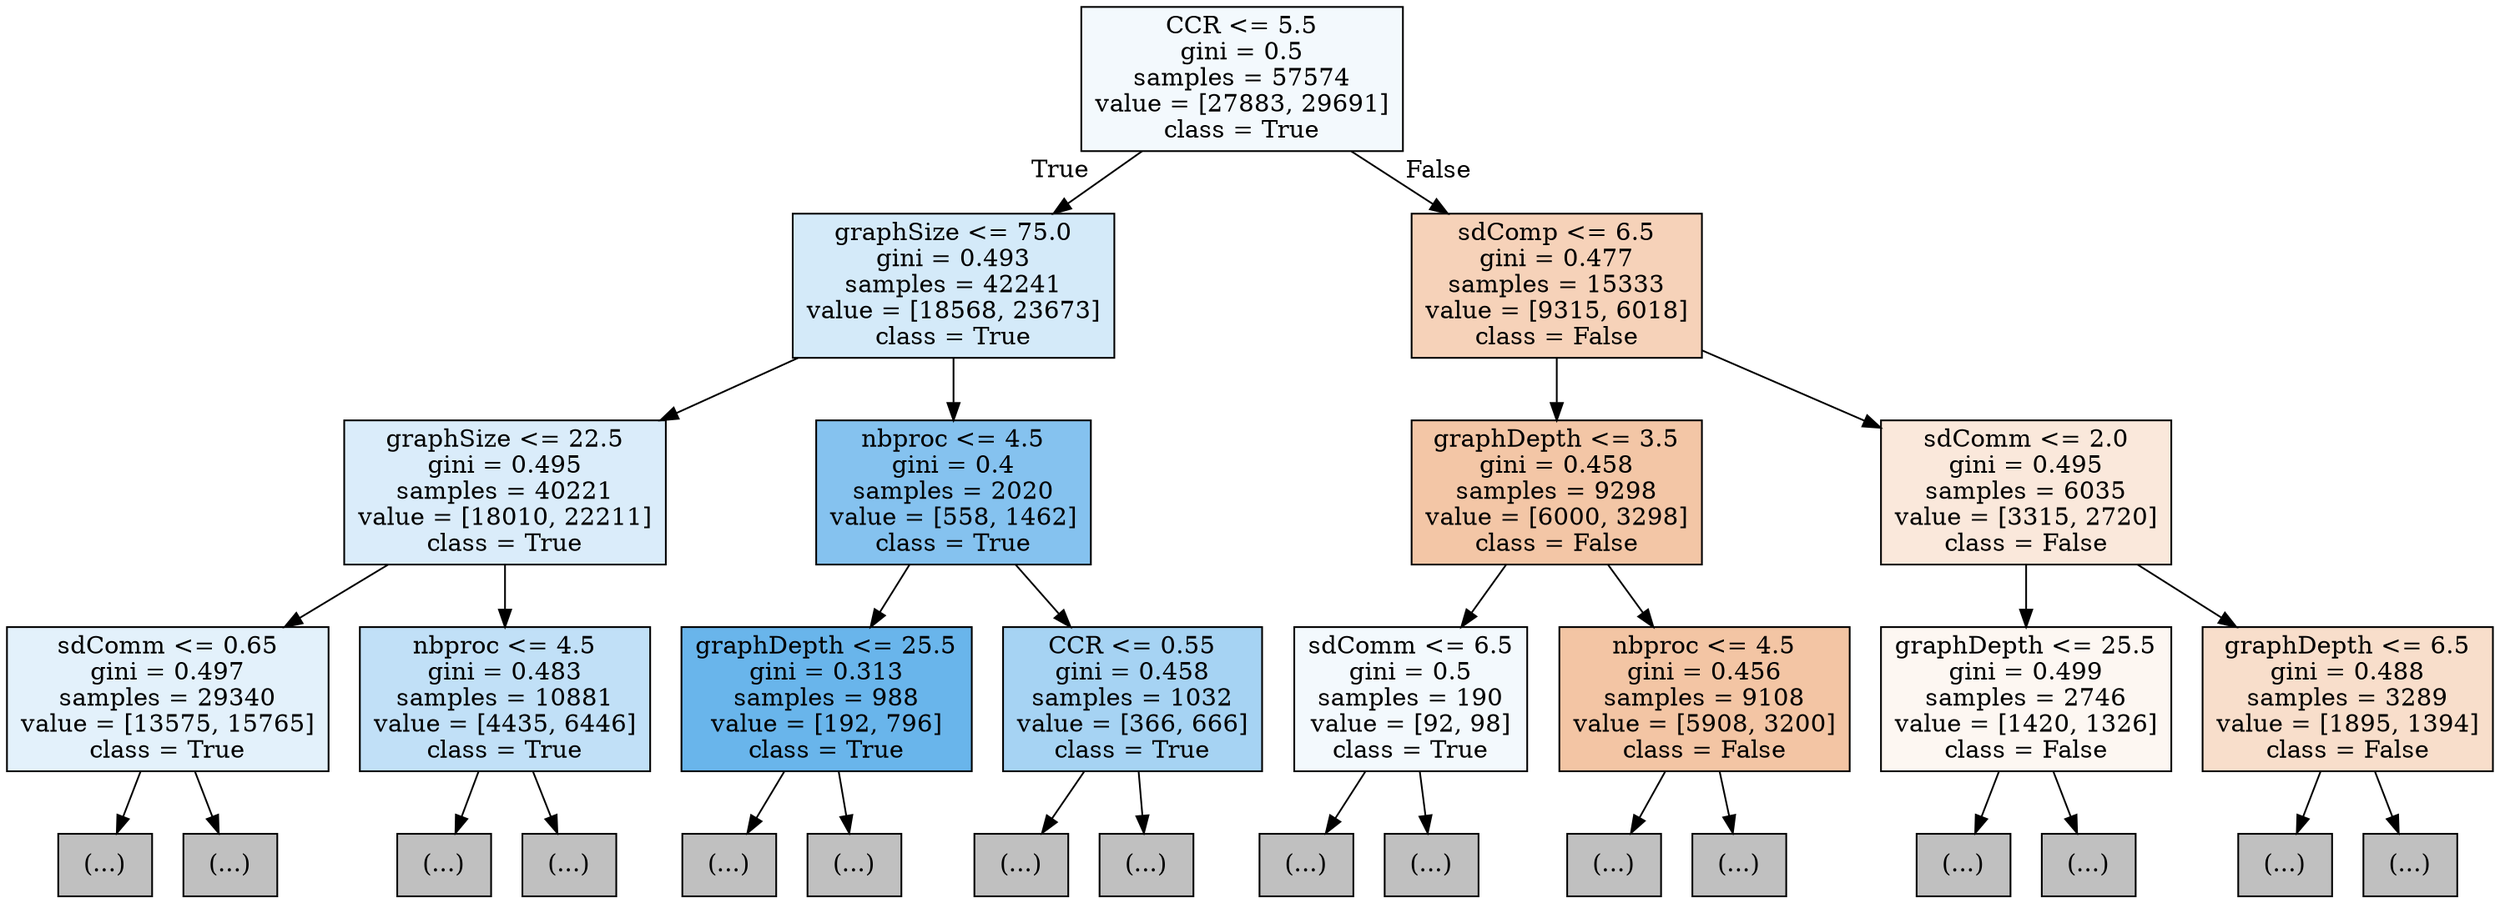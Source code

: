 digraph Tree {
node [shape=box, style="filled", color="black"] ;
0 [label="CCR <= 5.5\ngini = 0.5\nsamples = 57574\nvalue = [27883, 29691]\nclass = True", fillcolor="#f3f9fd"] ;
1 [label="graphSize <= 75.0\ngini = 0.493\nsamples = 42241\nvalue = [18568, 23673]\nclass = True", fillcolor="#d4eaf9"] ;
0 -> 1 [labeldistance=2.5, labelangle=45, headlabel="True"] ;
2 [label="graphSize <= 22.5\ngini = 0.495\nsamples = 40221\nvalue = [18010, 22211]\nclass = True", fillcolor="#daecfa"] ;
1 -> 2 ;
3 [label="sdComm <= 0.65\ngini = 0.497\nsamples = 29340\nvalue = [13575, 15765]\nclass = True", fillcolor="#e3f1fb"] ;
2 -> 3 ;
4 [label="(...)", fillcolor="#C0C0C0"] ;
3 -> 4 ;
107 [label="(...)", fillcolor="#C0C0C0"] ;
3 -> 107 ;
126 [label="nbproc <= 4.5\ngini = 0.483\nsamples = 10881\nvalue = [4435, 6446]\nclass = True", fillcolor="#c1e0f7"] ;
2 -> 126 ;
127 [label="(...)", fillcolor="#C0C0C0"] ;
126 -> 127 ;
258 [label="(...)", fillcolor="#C0C0C0"] ;
126 -> 258 ;
399 [label="nbproc <= 4.5\ngini = 0.4\nsamples = 2020\nvalue = [558, 1462]\nclass = True", fillcolor="#85c2ef"] ;
1 -> 399 ;
400 [label="graphDepth <= 25.5\ngini = 0.313\nsamples = 988\nvalue = [192, 796]\nclass = True", fillcolor="#69b5eb"] ;
399 -> 400 ;
401 [label="(...)", fillcolor="#C0C0C0"] ;
400 -> 401 ;
426 [label="(...)", fillcolor="#C0C0C0"] ;
400 -> 426 ;
461 [label="CCR <= 0.55\ngini = 0.458\nsamples = 1032\nvalue = [366, 666]\nclass = True", fillcolor="#a6d3f3"] ;
399 -> 461 ;
462 [label="(...)", fillcolor="#C0C0C0"] ;
461 -> 462 ;
497 [label="(...)", fillcolor="#C0C0C0"] ;
461 -> 497 ;
526 [label="sdComp <= 6.5\ngini = 0.477\nsamples = 15333\nvalue = [9315, 6018]\nclass = False", fillcolor="#f6d2b9"] ;
0 -> 526 [labeldistance=2.5, labelangle=-45, headlabel="False"] ;
527 [label="graphDepth <= 3.5\ngini = 0.458\nsamples = 9298\nvalue = [6000, 3298]\nclass = False", fillcolor="#f3c6a6"] ;
526 -> 527 ;
528 [label="sdComm <= 6.5\ngini = 0.5\nsamples = 190\nvalue = [92, 98]\nclass = True", fillcolor="#f3f9fd"] ;
527 -> 528 ;
529 [label="(...)", fillcolor="#C0C0C0"] ;
528 -> 529 ;
538 [label="(...)", fillcolor="#C0C0C0"] ;
528 -> 538 ;
543 [label="nbproc <= 4.5\ngini = 0.456\nsamples = 9108\nvalue = [5908, 3200]\nclass = False", fillcolor="#f3c5a4"] ;
527 -> 543 ;
544 [label="(...)", fillcolor="#C0C0C0"] ;
543 -> 544 ;
599 [label="(...)", fillcolor="#C0C0C0"] ;
543 -> 599 ;
656 [label="sdComm <= 2.0\ngini = 0.495\nsamples = 6035\nvalue = [3315, 2720]\nclass = False", fillcolor="#fae8db"] ;
526 -> 656 ;
657 [label="graphDepth <= 25.5\ngini = 0.499\nsamples = 2746\nvalue = [1420, 1326]\nclass = False", fillcolor="#fdf7f2"] ;
656 -> 657 ;
658 [label="(...)", fillcolor="#C0C0C0"] ;
657 -> 658 ;
679 [label="(...)", fillcolor="#C0C0C0"] ;
657 -> 679 ;
682 [label="graphDepth <= 6.5\ngini = 0.488\nsamples = 3289\nvalue = [1895, 1394]\nclass = False", fillcolor="#f8decb"] ;
656 -> 682 ;
683 [label="(...)", fillcolor="#C0C0C0"] ;
682 -> 683 ;
704 [label="(...)", fillcolor="#C0C0C0"] ;
682 -> 704 ;
}